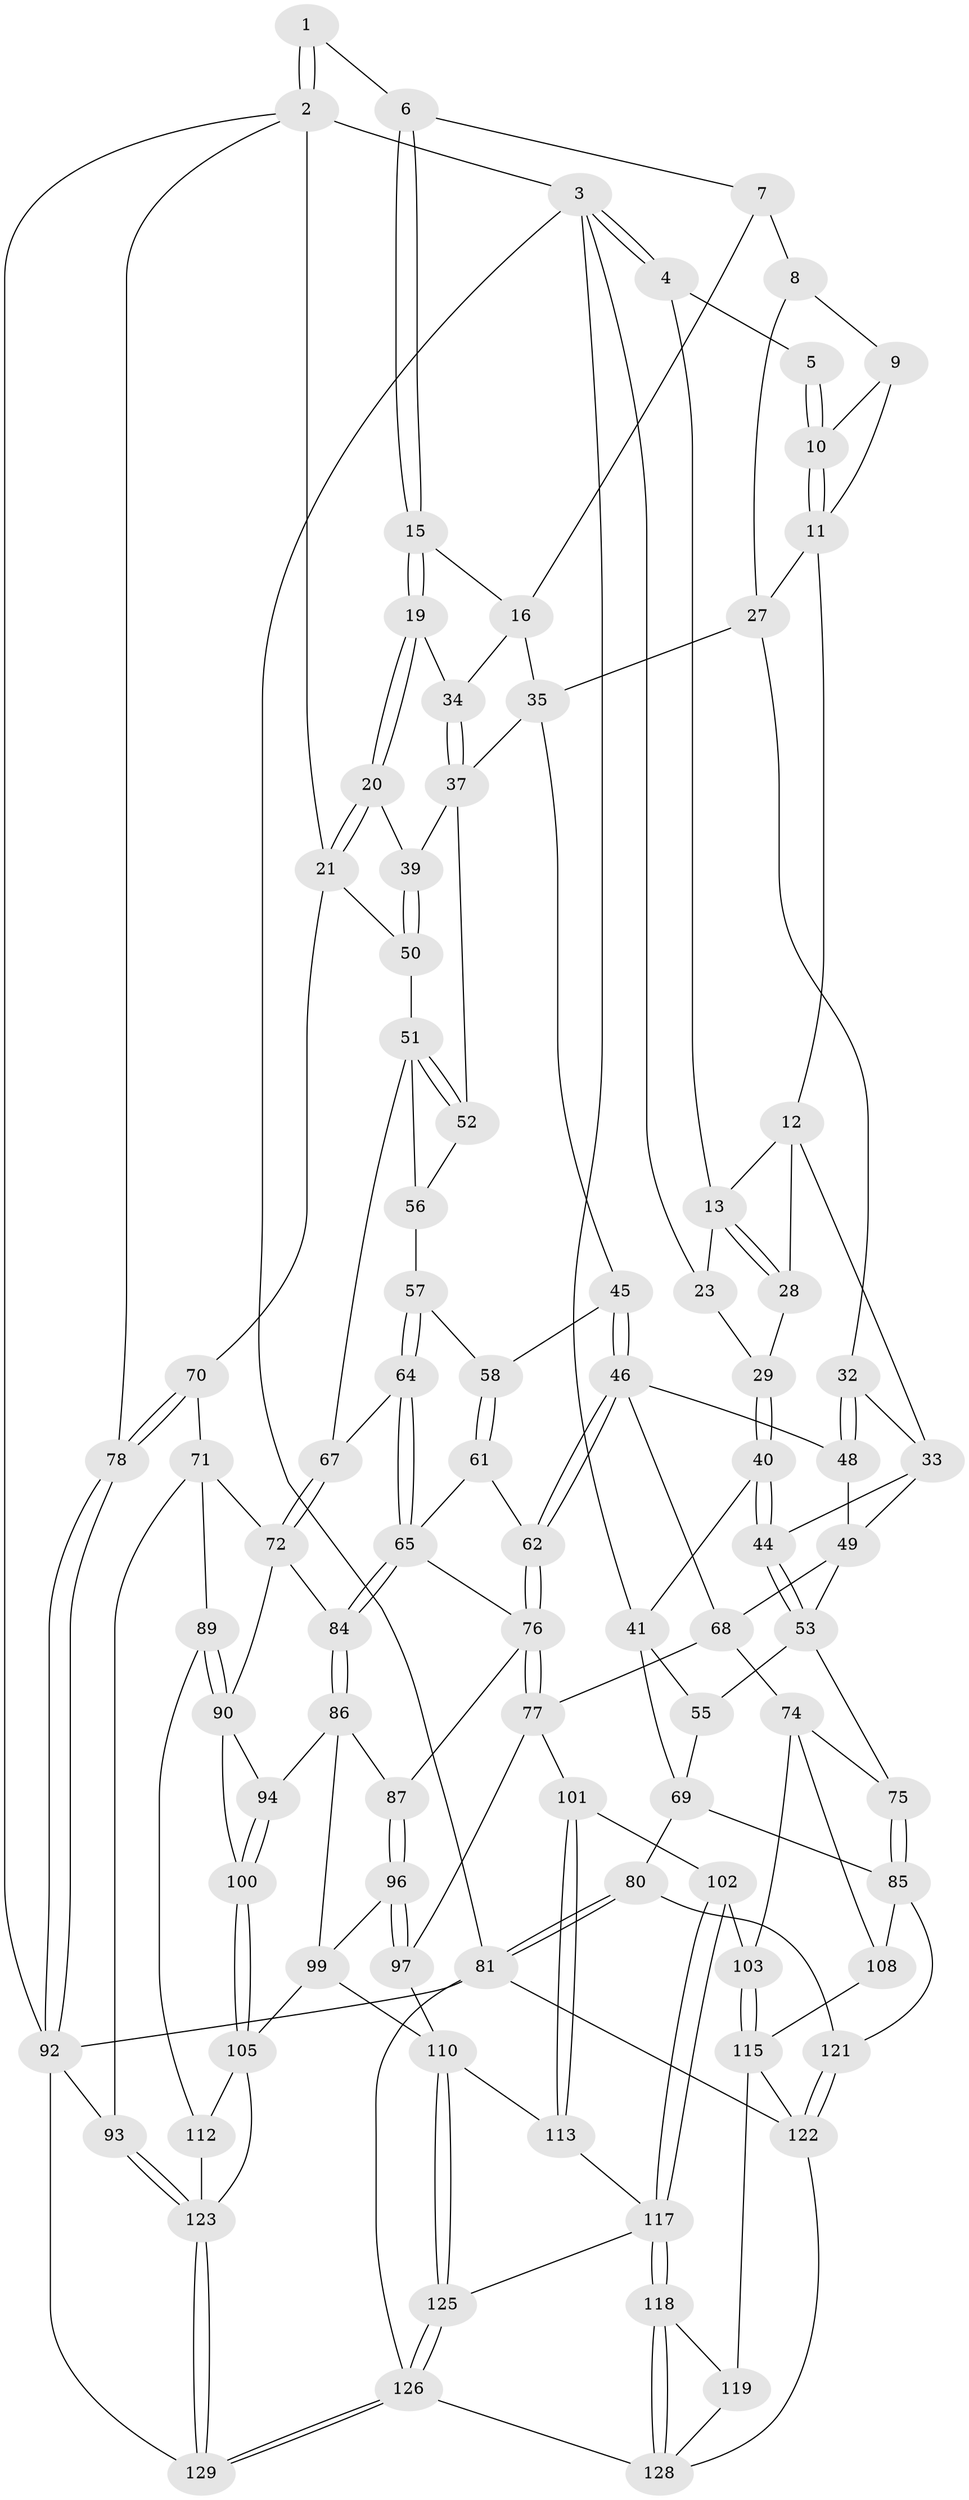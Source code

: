// Generated by graph-tools (version 1.1) at 2025/52/02/27/25 19:52:43]
// undirected, 92 vertices, 204 edges
graph export_dot {
graph [start="1"]
  node [color=gray90,style=filled];
  1 [pos="+0.7108396223597446+0"];
  2 [pos="+1+0",super="+22"];
  3 [pos="+0+0",super="+24"];
  4 [pos="+0.1573573378274451+0"];
  5 [pos="+0.4071541645035054+0"];
  6 [pos="+0.7109273449371294+0"];
  7 [pos="+0.637023605183977+0",super="+18"];
  8 [pos="+0.541978159141291+0.06343797802176973",super="+26"];
  9 [pos="+0.5262716352165986+0.06130550485187996"];
  10 [pos="+0.43616359239989705+0"];
  11 [pos="+0.39559605148081883+0.07863154691852203",super="+25"];
  12 [pos="+0.3474367365971537+0.0901752117757988",super="+30"];
  13 [pos="+0.23215215018649782+0.0243627623006586",super="+14"];
  15 [pos="+0.7615950843009626+0.022818456986641845"];
  16 [pos="+0.6941993312222626+0.13752006897459057",super="+17"];
  19 [pos="+0.8931661853193789+0.12940920043786916"];
  20 [pos="+1+0.18378608412212297"];
  21 [pos="+1+0.18482466858397725",super="+60"];
  23 [pos="+0.10555625830266308+0.15334790037289212"];
  27 [pos="+0.45605074477342267+0.20089274341306604",super="+31"];
  28 [pos="+0.23456593252856794+0.1996409477101143"];
  29 [pos="+0.19475188124354587+0.2064291669311483"];
  32 [pos="+0.4174893019781467+0.2447607880401855"];
  33 [pos="+0.3191778614226029+0.25842523330148376",super="+43"];
  34 [pos="+0.753159552439724+0.1889107608718992"];
  35 [pos="+0.6306001842842708+0.2911100978516337",super="+36"];
  37 [pos="+0.7450700129629337+0.2905518275821253",super="+38"];
  39 [pos="+0.7994009334198836+0.3000305184216298"];
  40 [pos="+0.12620388577165226+0.31294631447042426"];
  41 [pos="+0.08310797680473217+0.31773640346437043",super="+42"];
  44 [pos="+0.15344811600754027+0.33872217563007906"];
  45 [pos="+0.5862210776171224+0.32767620927302327"];
  46 [pos="+0.5048087914157101+0.4341394889557195",super="+47"];
  48 [pos="+0.4334070899940872+0.3618710923697971"];
  49 [pos="+0.3052396573495515+0.39402738146294647",super="+59"];
  50 [pos="+0.8321062446345967+0.42708532959067513"];
  51 [pos="+0.7928841124955208+0.440820798993894",super="+63"];
  52 [pos="+0.7235598401501858+0.3563841412656169"];
  53 [pos="+0.2020197693482106+0.46629015306093263",super="+54"];
  55 [pos="+0.07310639902945443+0.43981604710444244"];
  56 [pos="+0.7051521902531571+0.41791402684592116"];
  57 [pos="+0.6770827965260657+0.43701431559913134"];
  58 [pos="+0.595835268784137+0.34248838451960945"];
  61 [pos="+0.6298062729354214+0.5129818764529795"];
  62 [pos="+0.5051817497775056+0.4366101263703028"];
  64 [pos="+0.668367485544243+0.5302481315772352"];
  65 [pos="+0.665964531919001+0.5335578331229955",super="+66"];
  67 [pos="+0.7612990581064731+0.48614549446705757"];
  68 [pos="+0.35056805684514586+0.439271326971289",super="+73"];
  69 [pos="+0+0.37510524486302066",super="+79"];
  70 [pos="+0.935041567511765+0.5592766140470126"];
  71 [pos="+0.9127282844502671+0.5755164699495311",super="+88"];
  72 [pos="+0.84222573569455+0.5857068111352428",super="+83"];
  74 [pos="+0.21458277994984157+0.6191930818661047",super="+104"];
  75 [pos="+0.15454361766210092+0.5624228223875855"];
  76 [pos="+0.4495257349627344+0.5981573402819249",super="+82"];
  77 [pos="+0.3975634697229646+0.6123794161156982",super="+98"];
  78 [pos="+1+0.5651265454587229"];
  80 [pos="+0+0.8303002335898768"];
  81 [pos="+0+1",super="+132"];
  84 [pos="+0.6888883214163014+0.5839720502208077"];
  85 [pos="+0+0.6357739410115093",super="+109"];
  86 [pos="+0.6610326335119246+0.6389878941077787",super="+95"];
  87 [pos="+0.49821236554196624+0.6209111768512416"];
  89 [pos="+0.8770926340793618+0.7675905098299652"];
  90 [pos="+0.8093252166800187+0.7423268843847125",super="+91"];
  92 [pos="+1+0.7844589036345565",super="+114"];
  93 [pos="+0.9425516538766668+0.810270381571617"];
  94 [pos="+0.7086366731998189+0.7038741632183632"];
  96 [pos="+0.5091779940509863+0.6377779152188514"];
  97 [pos="+0.5137432919721319+0.7690799177342482"];
  99 [pos="+0.6257289345087023+0.731437619666535",super="+107"];
  100 [pos="+0.7582581007231979+0.7646650006834292"];
  101 [pos="+0.38687159227405665+0.7719764483937653"];
  102 [pos="+0.3833345700358979+0.776632218789401"];
  103 [pos="+0.321528208065797+0.7876014439415462"];
  105 [pos="+0.7041751892322262+0.8166917851619453",super="+106"];
  108 [pos="+0.17842497026550055+0.7687765606647149"];
  110 [pos="+0.610102656627346+0.8483228639225324",super="+111"];
  112 [pos="+0.8225709200249735+0.8257733568145073"];
  113 [pos="+0.4932092610282601+0.8264038473302254"];
  115 [pos="+0.2793382491765015+0.8709998282250061",super="+116"];
  117 [pos="+0.39734726673934484+0.8699894597581053",super="+120"];
  118 [pos="+0.3696240251269776+0.8915712060201505"];
  119 [pos="+0.3664206630315481+0.8927754810123464"];
  121 [pos="+0.0541544919380651+0.8767439304464599"];
  122 [pos="+0.1871768238207447+1",super="+131"];
  123 [pos="+0.8493630732209664+1",super="+124"];
  125 [pos="+0.5771939820469173+1"];
  126 [pos="+0.5843463374934402+1",super="+127"];
  128 [pos="+0.3921012083732095+0.9341941607582668",super="+130"];
  129 [pos="+0.8426224068583393+1"];
  1 -- 2;
  1 -- 2;
  1 -- 6;
  2 -- 3;
  2 -- 92;
  2 -- 21;
  2 -- 78;
  3 -- 4;
  3 -- 4;
  3 -- 81;
  3 -- 23;
  3 -- 41;
  4 -- 5;
  4 -- 13;
  5 -- 10;
  5 -- 10;
  6 -- 7;
  6 -- 15;
  6 -- 15;
  7 -- 8 [weight=2];
  7 -- 16;
  8 -- 9;
  8 -- 27;
  9 -- 10;
  9 -- 11;
  10 -- 11;
  10 -- 11;
  11 -- 12;
  11 -- 27;
  12 -- 13;
  12 -- 33;
  12 -- 28;
  13 -- 28;
  13 -- 28;
  13 -- 23;
  15 -- 16;
  15 -- 19;
  15 -- 19;
  16 -- 34;
  16 -- 35;
  19 -- 20;
  19 -- 20;
  19 -- 34;
  20 -- 21;
  20 -- 21;
  20 -- 39;
  21 -- 50;
  21 -- 70;
  23 -- 29;
  27 -- 32;
  27 -- 35;
  28 -- 29;
  29 -- 40;
  29 -- 40;
  32 -- 33;
  32 -- 48;
  32 -- 48;
  33 -- 44;
  33 -- 49;
  34 -- 37;
  34 -- 37;
  35 -- 37;
  35 -- 45;
  37 -- 39;
  37 -- 52;
  39 -- 50;
  39 -- 50;
  40 -- 41;
  40 -- 44;
  40 -- 44;
  41 -- 55;
  41 -- 69;
  44 -- 53;
  44 -- 53;
  45 -- 46;
  45 -- 46;
  45 -- 58;
  46 -- 62;
  46 -- 62;
  46 -- 48;
  46 -- 68;
  48 -- 49;
  49 -- 68;
  49 -- 53;
  50 -- 51;
  51 -- 52;
  51 -- 52;
  51 -- 56;
  51 -- 67;
  52 -- 56;
  53 -- 75;
  53 -- 55;
  55 -- 69;
  56 -- 57;
  57 -- 58;
  57 -- 64;
  57 -- 64;
  58 -- 61;
  58 -- 61;
  61 -- 62;
  61 -- 65;
  62 -- 76;
  62 -- 76;
  64 -- 65;
  64 -- 65;
  64 -- 67;
  65 -- 84;
  65 -- 84;
  65 -- 76;
  67 -- 72;
  67 -- 72;
  68 -- 74;
  68 -- 77;
  69 -- 80;
  69 -- 85;
  70 -- 71;
  70 -- 78;
  70 -- 78;
  71 -- 72;
  71 -- 89;
  71 -- 93;
  72 -- 84;
  72 -- 90;
  74 -- 75;
  74 -- 108;
  74 -- 103;
  75 -- 85;
  75 -- 85;
  76 -- 77;
  76 -- 77;
  76 -- 87;
  77 -- 97;
  77 -- 101;
  78 -- 92;
  78 -- 92;
  80 -- 81;
  80 -- 81;
  80 -- 121;
  81 -- 92;
  81 -- 126;
  81 -- 122;
  84 -- 86;
  84 -- 86;
  85 -- 121;
  85 -- 108;
  86 -- 87;
  86 -- 94;
  86 -- 99;
  87 -- 96;
  87 -- 96;
  89 -- 90;
  89 -- 90;
  89 -- 112;
  90 -- 100;
  90 -- 94;
  92 -- 93;
  92 -- 129;
  93 -- 123;
  93 -- 123;
  94 -- 100;
  94 -- 100;
  96 -- 97;
  96 -- 97;
  96 -- 99;
  97 -- 110;
  99 -- 105;
  99 -- 110;
  100 -- 105;
  100 -- 105;
  101 -- 102;
  101 -- 113;
  101 -- 113;
  102 -- 103;
  102 -- 117;
  102 -- 117;
  103 -- 115;
  103 -- 115;
  105 -- 112;
  105 -- 123;
  108 -- 115;
  110 -- 125;
  110 -- 125;
  110 -- 113;
  112 -- 123;
  113 -- 117;
  115 -- 119;
  115 -- 122;
  117 -- 118;
  117 -- 118;
  117 -- 125;
  118 -- 119;
  118 -- 128;
  118 -- 128;
  119 -- 128;
  121 -- 122;
  121 -- 122;
  122 -- 128;
  123 -- 129;
  123 -- 129;
  125 -- 126;
  125 -- 126;
  126 -- 129;
  126 -- 129;
  126 -- 128;
}
